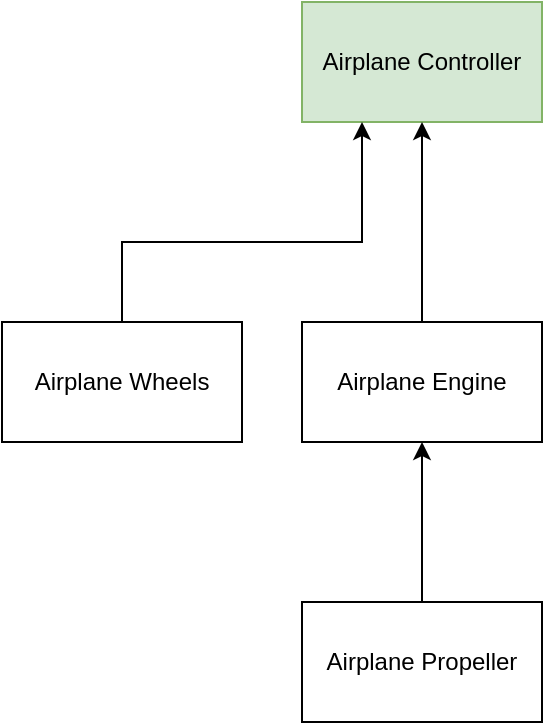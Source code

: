 <mxfile version="13.6.9" type="github">
  <diagram id="CYZCeMSAnIOVuIHV3C61" name="Page-1">
    <mxGraphModel dx="1102" dy="582" grid="1" gridSize="10" guides="1" tooltips="1" connect="1" arrows="1" fold="1" page="1" pageScale="1" pageWidth="827" pageHeight="1169" math="0" shadow="0">
      <root>
        <mxCell id="0" />
        <mxCell id="1" parent="0" />
        <mxCell id="tmM-5zMfZz3KDJdVsudU-1" value="Airplane Controller" style="rounded=0;whiteSpace=wrap;html=1;fillColor=#d5e8d4;strokeColor=#82b366;" vertex="1" parent="1">
          <mxGeometry x="340" y="40" width="120" height="60" as="geometry" />
        </mxCell>
        <mxCell id="tmM-5zMfZz3KDJdVsudU-4" style="edgeStyle=orthogonalEdgeStyle;rounded=0;orthogonalLoop=1;jettySize=auto;html=1;" edge="1" parent="1" source="tmM-5zMfZz3KDJdVsudU-2" target="tmM-5zMfZz3KDJdVsudU-1">
          <mxGeometry relative="1" as="geometry" />
        </mxCell>
        <mxCell id="tmM-5zMfZz3KDJdVsudU-2" value="Airplane Engine" style="rounded=0;whiteSpace=wrap;html=1;" vertex="1" parent="1">
          <mxGeometry x="340" y="200" width="120" height="60" as="geometry" />
        </mxCell>
        <mxCell id="tmM-5zMfZz3KDJdVsudU-5" style="edgeStyle=orthogonalEdgeStyle;rounded=0;orthogonalLoop=1;jettySize=auto;html=1;entryX=0.25;entryY=1;entryDx=0;entryDy=0;" edge="1" parent="1" source="tmM-5zMfZz3KDJdVsudU-3" target="tmM-5zMfZz3KDJdVsudU-1">
          <mxGeometry relative="1" as="geometry">
            <Array as="points">
              <mxPoint x="250" y="160" />
              <mxPoint x="370" y="160" />
            </Array>
          </mxGeometry>
        </mxCell>
        <mxCell id="tmM-5zMfZz3KDJdVsudU-3" value="Airplane Wheels" style="rounded=0;whiteSpace=wrap;html=1;" vertex="1" parent="1">
          <mxGeometry x="190" y="200" width="120" height="60" as="geometry" />
        </mxCell>
        <mxCell id="tmM-5zMfZz3KDJdVsudU-7" style="edgeStyle=orthogonalEdgeStyle;rounded=0;orthogonalLoop=1;jettySize=auto;html=1;entryX=0.5;entryY=1;entryDx=0;entryDy=0;" edge="1" parent="1" source="tmM-5zMfZz3KDJdVsudU-6" target="tmM-5zMfZz3KDJdVsudU-2">
          <mxGeometry relative="1" as="geometry" />
        </mxCell>
        <mxCell id="tmM-5zMfZz3KDJdVsudU-6" value="Airplane Propeller" style="rounded=0;whiteSpace=wrap;html=1;" vertex="1" parent="1">
          <mxGeometry x="340" y="340" width="120" height="60" as="geometry" />
        </mxCell>
      </root>
    </mxGraphModel>
  </diagram>
</mxfile>

